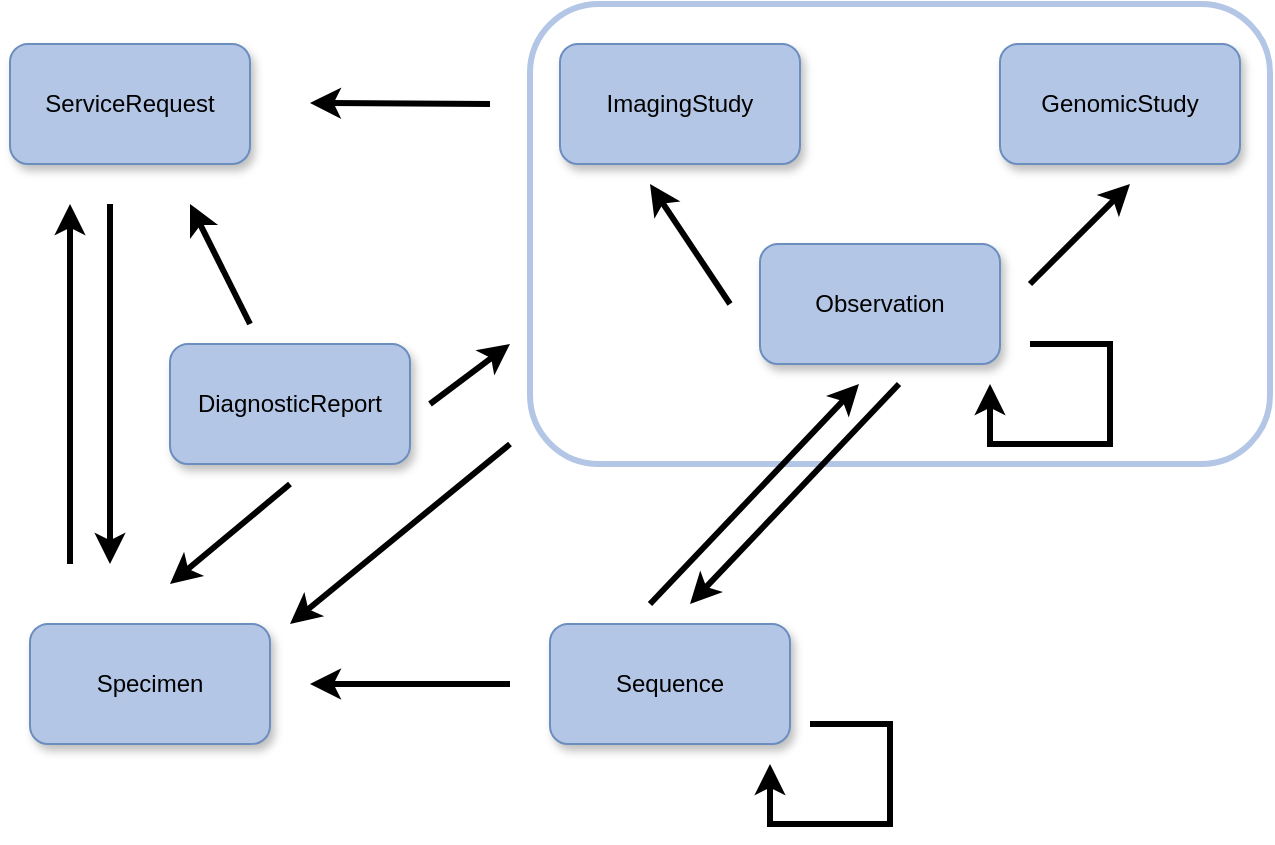 <mxfile version="27.0.6">
  <diagram name="Page-1" id="k4t7Fh62JH2ekI2vu4wx">
    <mxGraphModel grid="1" page="1" gridSize="10" guides="1" tooltips="1" connect="1" arrows="1" fold="1" pageScale="1" pageWidth="850" pageHeight="1100" math="0" shadow="0">
      <root>
        <mxCell id="0" />
        <mxCell id="1" parent="0" />
        <mxCell id="33pd38F1LfGGqyuG2Xvv-1" value="ServiceRequest" style="rounded=1;whiteSpace=wrap;html=1;fillColor=light-dark(#b4c6e5, #1d293b);strokeColor=#6c8ebf;shadow=1;" vertex="1" parent="1">
          <mxGeometry x="90" y="280" width="120" height="60" as="geometry" />
        </mxCell>
        <mxCell id="33pd38F1LfGGqyuG2Xvv-2" value="ImagingStudy" style="rounded=1;whiteSpace=wrap;html=1;fillColor=light-dark(#b4c6e5, #1d293b);strokeColor=#6c8ebf;shadow=1;" vertex="1" parent="1">
          <mxGeometry x="365" y="280" width="120" height="60" as="geometry" />
        </mxCell>
        <mxCell id="33pd38F1LfGGqyuG2Xvv-3" value="Observation" style="rounded=1;whiteSpace=wrap;html=1;fillColor=light-dark(#b4c6e5, #1d293b);strokeColor=#6c8ebf;shadow=1;" vertex="1" parent="1">
          <mxGeometry x="465" y="380" width="120" height="60" as="geometry" />
        </mxCell>
        <mxCell id="33pd38F1LfGGqyuG2Xvv-4" value="DiagnosticReport" style="rounded=1;whiteSpace=wrap;html=1;fillColor=light-dark(#b4c6e5, #1d293b);strokeColor=#6c8ebf;shadow=1;" vertex="1" parent="1">
          <mxGeometry x="170" y="430" width="120" height="60" as="geometry" />
        </mxCell>
        <mxCell id="33pd38F1LfGGqyuG2Xvv-5" value="Specimen" style="rounded=1;whiteSpace=wrap;html=1;fillColor=light-dark(#b4c6e5, #1d293b);strokeColor=#6c8ebf;shadow=1;" vertex="1" parent="1">
          <mxGeometry x="100" y="570" width="120" height="60" as="geometry" />
        </mxCell>
        <mxCell id="33pd38F1LfGGqyuG2Xvv-6" value="Sequence" style="rounded=1;whiteSpace=wrap;html=1;fillColor=light-dark(#b4c6e5, #1d293b);strokeColor=#6c8ebf;shadow=1;" vertex="1" parent="1">
          <mxGeometry x="360" y="570" width="120" height="60" as="geometry" />
        </mxCell>
        <mxCell id="33pd38F1LfGGqyuG2Xvv-7" value="GenomicStudy" style="rounded=1;whiteSpace=wrap;html=1;fillColor=light-dark(#b4c6e5, #1d293b);strokeColor=#6c8ebf;shadow=1;" vertex="1" parent="1">
          <mxGeometry x="585" y="280" width="120" height="60" as="geometry" />
        </mxCell>
        <mxCell id="33pd38F1LfGGqyuG2Xvv-8" value="" style="rounded=1;whiteSpace=wrap;html=1;strokeColor=light-dark(#b4c6e5, #ededed);perimeterSpacing=0;strokeWidth=3;fillColor=none;" vertex="1" parent="1">
          <mxGeometry x="350" y="260" width="370" height="230" as="geometry" />
        </mxCell>
        <mxCell id="33pd38F1LfGGqyuG2Xvv-10" value="" style="endArrow=classic;html=1;rounded=0;strokeWidth=3;" edge="1" parent="1">
          <mxGeometry width="50" height="50" relative="1" as="geometry">
            <mxPoint x="330" y="310" as="sourcePoint" />
            <mxPoint x="240" y="309.5" as="targetPoint" />
          </mxGeometry>
        </mxCell>
        <mxCell id="33pd38F1LfGGqyuG2Xvv-11" value="" style="endArrow=classic;html=1;rounded=0;strokeWidth=3;" edge="1" parent="1">
          <mxGeometry width="50" height="50" relative="1" as="geometry">
            <mxPoint x="120" y="540" as="sourcePoint" />
            <mxPoint x="120" y="360" as="targetPoint" />
          </mxGeometry>
        </mxCell>
        <mxCell id="blMxutcgURdo506oqpzk-2" value="" style="endArrow=classic;html=1;rounded=0;strokeWidth=3;" edge="1" parent="1">
          <mxGeometry width="50" height="50" relative="1" as="geometry">
            <mxPoint x="450" y="410" as="sourcePoint" />
            <mxPoint x="410" y="350" as="targetPoint" />
          </mxGeometry>
        </mxCell>
        <mxCell id="blMxutcgURdo506oqpzk-3" value="" style="endArrow=classic;html=1;rounded=0;strokeWidth=3;" edge="1" parent="1">
          <mxGeometry width="50" height="50" relative="1" as="geometry">
            <mxPoint x="300" y="460" as="sourcePoint" />
            <mxPoint x="340" y="430" as="targetPoint" />
          </mxGeometry>
        </mxCell>
        <mxCell id="blMxutcgURdo506oqpzk-4" value="" style="endArrow=classic;html=1;rounded=0;strokeWidth=3;" edge="1" parent="1">
          <mxGeometry width="50" height="50" relative="1" as="geometry">
            <mxPoint x="210" y="420" as="sourcePoint" />
            <mxPoint x="180" y="360" as="targetPoint" />
          </mxGeometry>
        </mxCell>
        <mxCell id="blMxutcgURdo506oqpzk-5" value="" style="endArrow=classic;html=1;rounded=0;strokeWidth=3;" edge="1" parent="1">
          <mxGeometry width="50" height="50" relative="1" as="geometry">
            <mxPoint x="140" y="360" as="sourcePoint" />
            <mxPoint x="140" y="540" as="targetPoint" />
          </mxGeometry>
        </mxCell>
        <mxCell id="blMxutcgURdo506oqpzk-6" value="" style="endArrow=classic;html=1;rounded=0;strokeWidth=3;" edge="1" parent="1">
          <mxGeometry width="50" height="50" relative="1" as="geometry">
            <mxPoint x="230" y="500" as="sourcePoint" />
            <mxPoint x="170" y="550" as="targetPoint" />
          </mxGeometry>
        </mxCell>
        <mxCell id="blMxutcgURdo506oqpzk-7" value="" style="endArrow=classic;html=1;rounded=0;strokeWidth=3;" edge="1" parent="1">
          <mxGeometry width="50" height="50" relative="1" as="geometry">
            <mxPoint x="340" y="600" as="sourcePoint" />
            <mxPoint x="240" y="600" as="targetPoint" />
          </mxGeometry>
        </mxCell>
        <mxCell id="blMxutcgURdo506oqpzk-9" value="" style="endArrow=classic;html=1;rounded=0;strokeWidth=3;" edge="1" parent="1">
          <mxGeometry width="50" height="50" relative="1" as="geometry">
            <mxPoint x="340" y="480" as="sourcePoint" />
            <mxPoint x="230" y="570" as="targetPoint" />
          </mxGeometry>
        </mxCell>
        <mxCell id="blMxutcgURdo506oqpzk-11" value="" style="endArrow=classic;html=1;rounded=0;strokeWidth=3;" edge="1" parent="1">
          <mxGeometry width="50" height="50" relative="1" as="geometry">
            <mxPoint x="410" y="560" as="sourcePoint" />
            <mxPoint x="514.5" y="450" as="targetPoint" />
          </mxGeometry>
        </mxCell>
        <mxCell id="blMxutcgURdo506oqpzk-12" value="" style="endArrow=classic;html=1;rounded=0;strokeWidth=3;" edge="1" parent="1">
          <mxGeometry width="50" height="50" relative="1" as="geometry">
            <mxPoint x="534.5" y="450" as="sourcePoint" />
            <mxPoint x="430" y="560" as="targetPoint" />
          </mxGeometry>
        </mxCell>
        <mxCell id="blMxutcgURdo506oqpzk-13" value="" style="endArrow=classic;html=1;rounded=0;strokeWidth=3;" edge="1" parent="1">
          <mxGeometry width="50" height="50" relative="1" as="geometry">
            <mxPoint x="600" y="430" as="sourcePoint" />
            <mxPoint x="580" y="450" as="targetPoint" />
            <Array as="points">
              <mxPoint x="640" y="430" />
              <mxPoint x="640" y="480" />
              <mxPoint x="580" y="480" />
            </Array>
          </mxGeometry>
        </mxCell>
        <mxCell id="blMxutcgURdo506oqpzk-14" value="" style="endArrow=classic;html=1;rounded=0;strokeWidth=3;" edge="1" parent="1">
          <mxGeometry width="50" height="50" relative="1" as="geometry">
            <mxPoint x="600" y="400" as="sourcePoint" />
            <mxPoint x="650" y="350" as="targetPoint" />
          </mxGeometry>
        </mxCell>
        <mxCell id="blMxutcgURdo506oqpzk-15" value="" style="endArrow=classic;html=1;rounded=0;strokeWidth=3;" edge="1" parent="1">
          <mxGeometry width="50" height="50" relative="1" as="geometry">
            <mxPoint x="490" y="620" as="sourcePoint" />
            <mxPoint x="470" y="640" as="targetPoint" />
            <Array as="points">
              <mxPoint x="530" y="620" />
              <mxPoint x="530" y="670" />
              <mxPoint x="470" y="670" />
            </Array>
          </mxGeometry>
        </mxCell>
      </root>
    </mxGraphModel>
  </diagram>
</mxfile>
